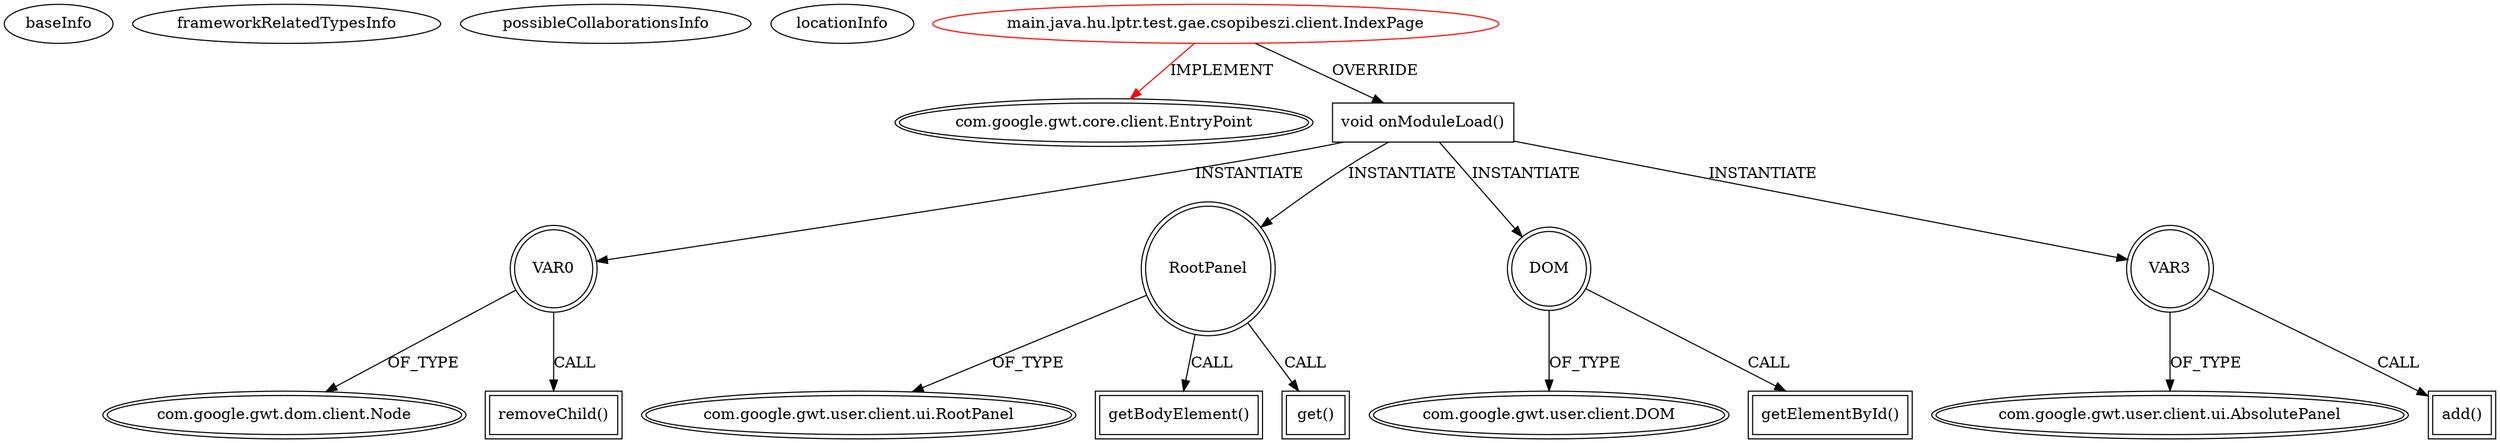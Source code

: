 digraph {
baseInfo[graphId=3635,category="extension_graph",isAnonymous=false,possibleRelation=false]
frameworkRelatedTypesInfo[0="com.google.gwt.core.client.EntryPoint"]
possibleCollaborationsInfo[]
locationInfo[projectName="lptr-csopibeszi",filePath="/lptr-csopibeszi/csopibeszi-master/src/main/java/hu/lptr/test/gae/csopibeszi/client/IndexPage.java",contextSignature="IndexPage",graphId="3635"]
0[label="main.java.hu.lptr.test.gae.csopibeszi.client.IndexPage",vertexType="ROOT_CLIENT_CLASS_DECLARATION",isFrameworkType=false,color=red]
1[label="com.google.gwt.core.client.EntryPoint",vertexType="FRAMEWORK_INTERFACE_TYPE",isFrameworkType=true,peripheries=2]
2[label="void onModuleLoad()",vertexType="OVERRIDING_METHOD_DECLARATION",isFrameworkType=false,shape=box]
3[label="VAR0",vertexType="VARIABLE_EXPRESION",isFrameworkType=true,peripheries=2,shape=circle]
5[label="com.google.gwt.dom.client.Node",vertexType="FRAMEWORK_CLASS_TYPE",isFrameworkType=true,peripheries=2]
4[label="removeChild()",vertexType="INSIDE_CALL",isFrameworkType=true,peripheries=2,shape=box]
6[label="RootPanel",vertexType="VARIABLE_EXPRESION",isFrameworkType=true,peripheries=2,shape=circle]
8[label="com.google.gwt.user.client.ui.RootPanel",vertexType="FRAMEWORK_CLASS_TYPE",isFrameworkType=true,peripheries=2]
7[label="getBodyElement()",vertexType="INSIDE_CALL",isFrameworkType=true,peripheries=2,shape=box]
9[label="DOM",vertexType="VARIABLE_EXPRESION",isFrameworkType=true,peripheries=2,shape=circle]
11[label="com.google.gwt.user.client.DOM",vertexType="FRAMEWORK_CLASS_TYPE",isFrameworkType=true,peripheries=2]
10[label="getElementById()",vertexType="INSIDE_CALL",isFrameworkType=true,peripheries=2,shape=box]
12[label="VAR3",vertexType="VARIABLE_EXPRESION",isFrameworkType=true,peripheries=2,shape=circle]
14[label="com.google.gwt.user.client.ui.AbsolutePanel",vertexType="FRAMEWORK_CLASS_TYPE",isFrameworkType=true,peripheries=2]
13[label="add()",vertexType="INSIDE_CALL",isFrameworkType=true,peripheries=2,shape=box]
16[label="get()",vertexType="INSIDE_CALL",isFrameworkType=true,peripheries=2,shape=box]
0->1[label="IMPLEMENT",color=red]
0->2[label="OVERRIDE"]
2->3[label="INSTANTIATE"]
3->5[label="OF_TYPE"]
3->4[label="CALL"]
2->6[label="INSTANTIATE"]
6->8[label="OF_TYPE"]
6->7[label="CALL"]
2->9[label="INSTANTIATE"]
9->11[label="OF_TYPE"]
9->10[label="CALL"]
2->12[label="INSTANTIATE"]
12->14[label="OF_TYPE"]
12->13[label="CALL"]
6->16[label="CALL"]
}
